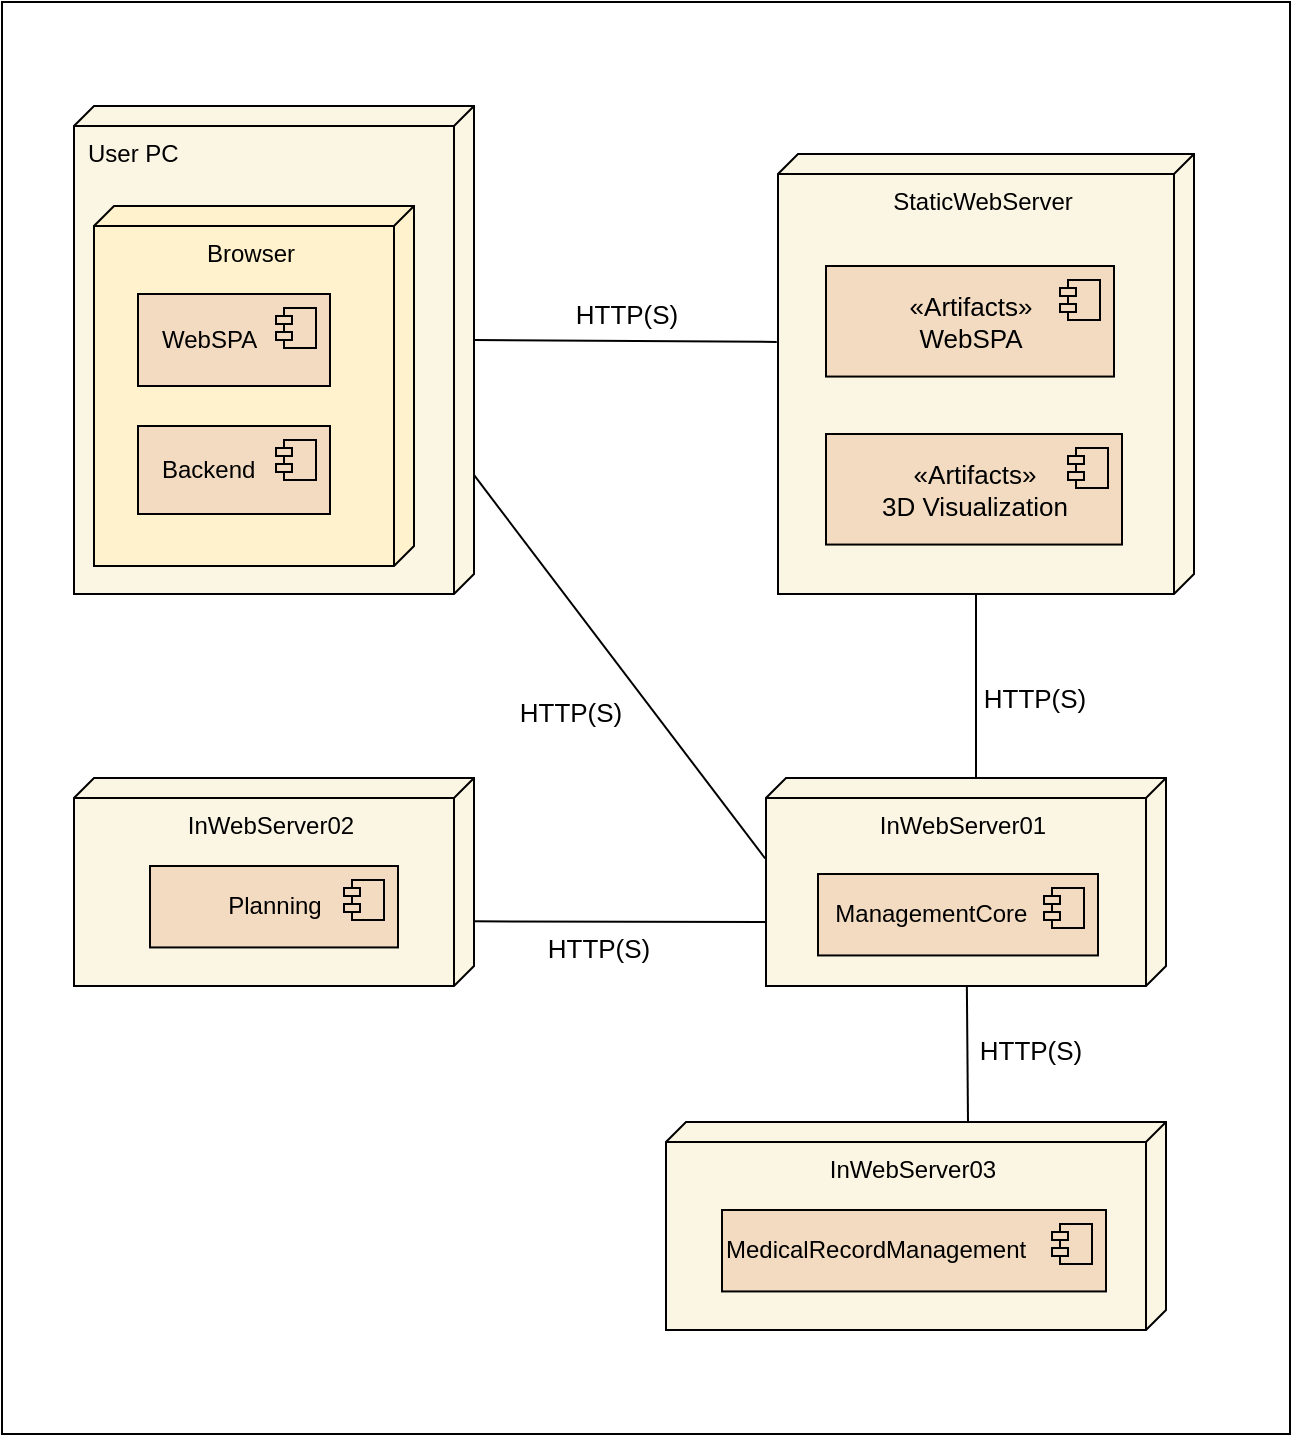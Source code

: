 <mxfile>
    <diagram id="2KhIsbDiPvBkP_OM17Oy" name="Page-1">
        <mxGraphModel dx="1658" dy="931" grid="1" gridSize="4" guides="1" tooltips="1" connect="1" arrows="1" fold="1" page="1" pageScale="1" pageWidth="850" pageHeight="1100" background="#FFFFFF" math="0" shadow="0">
            <root>
                <mxCell id="0"/>
                <mxCell id="1" parent="0"/>
                <mxCell id="121" value="" style="html=1;labelBackgroundColor=none;labelBorderColor=none;fillColor=none;whiteSpace=wrap;" parent="1" vertex="1">
                    <mxGeometry x="92" y="340" width="644" height="716" as="geometry"/>
                </mxCell>
                <mxCell id="113" style="edgeStyle=none;html=1;exitX=0.753;exitY=0.003;exitDx=0;exitDy=0;exitPerimeter=0;entryX=0.387;entryY=1.002;entryDx=0;entryDy=0;entryPerimeter=0;fontSize=13;fontColor=#000000;endArrow=none;endFill=0;strokeColor=#000000;" parent="1" source="90" target="96" edge="1">
                    <mxGeometry relative="1" as="geometry"/>
                </mxCell>
                <mxCell id="114" value="HTTP(S)" style="edgeLabel;html=1;align=center;verticalAlign=middle;resizable=0;points=[];fontSize=13;fontColor=#000000;labelBackgroundColor=none;rotation=0;" parent="113" vertex="1" connectable="0">
                    <mxGeometry x="0.117" relative="1" as="geometry">
                        <mxPoint x="-33" y="12" as="offset"/>
                    </mxGeometry>
                </mxCell>
                <mxCell id="115" value="HTTP(S)" style="edgeStyle=none;html=1;exitX=0;exitY=0;exitDx=117;exitDy=0;exitPerimeter=0;entryX=0.427;entryY=1.003;entryDx=0;entryDy=0;entryPerimeter=0;strokeColor=#000000;fontSize=13;fontColor=#000000;endArrow=none;endFill=0;labelBackgroundColor=none;" parent="1" source="90" target="108" edge="1">
                    <mxGeometry x="0.003" y="13" relative="1" as="geometry">
                        <mxPoint as="offset"/>
                    </mxGeometry>
                </mxCell>
                <mxCell id="90" value="User PC" style="verticalAlign=top;align=left;shape=cube;size=10;direction=south;fontStyle=0;html=1;boundedLbl=1;spacingLeft=5;fillColor=#FBF6E4;strokeColor=#000000;fontColor=#000000;" parent="1" vertex="1">
                    <mxGeometry x="128" y="392" width="200" height="244" as="geometry"/>
                </mxCell>
                <mxCell id="91" value="Browser" style="verticalAlign=top;align=center;shape=cube;size=10;direction=south;html=1;boundedLbl=1;spacingLeft=5;fontColor=#000000;fillColor=#FFF2CC;strokeColor=#000000;" parent="90" vertex="1">
                    <mxGeometry width="160" height="180" relative="1" as="geometry">
                        <mxPoint x="10" y="50" as="offset"/>
                    </mxGeometry>
                </mxCell>
                <mxCell id="92" value="&amp;nbsp; &amp;nbsp;WebSPA" style="html=1;dropTarget=0;fillColor=#f2dbc0;strokeColor=#000000;fontColor=#000000;verticalAlign=middle;align=left;" parent="90" vertex="1">
                    <mxGeometry x="32" y="94" width="96" height="46" as="geometry"/>
                </mxCell>
                <mxCell id="93" value="" style="shape=module;jettyWidth=8;jettyHeight=4;fillColor=#f2dbc0;strokeColor=#000000;" parent="92" vertex="1">
                    <mxGeometry x="1" width="20" height="20" relative="1" as="geometry">
                        <mxPoint x="-27" y="7" as="offset"/>
                    </mxGeometry>
                </mxCell>
                <mxCell id="94" value="&amp;nbsp; &amp;nbsp;Backend" style="html=1;dropTarget=0;fillColor=#f2dbc0;strokeColor=#000000;fontColor=#000000;verticalAlign=middle;align=left;" parent="90" vertex="1">
                    <mxGeometry x="32" y="160" width="96" height="44" as="geometry"/>
                </mxCell>
                <mxCell id="95" value="" style="shape=module;jettyWidth=8;jettyHeight=4;fillColor=#f2dbc0;strokeColor=#000000;" parent="94" vertex="1">
                    <mxGeometry x="1" width="20" height="20" relative="1" as="geometry">
                        <mxPoint x="-27" y="7" as="offset"/>
                    </mxGeometry>
                </mxCell>
                <mxCell id="117" style="edgeStyle=none;html=1;exitX=0.692;exitY=0.999;exitDx=0;exitDy=0;exitPerimeter=0;entryX=0.689;entryY=0.003;entryDx=0;entryDy=0;entryPerimeter=0;labelBackgroundColor=none;strokeColor=#000000;fontSize=13;fontColor=#000000;endArrow=none;endFill=0;" parent="1" source="96" target="102" edge="1">
                    <mxGeometry relative="1" as="geometry"/>
                </mxCell>
                <mxCell id="118" value="HTTP(S)" style="edgeLabel;html=1;align=center;verticalAlign=middle;resizable=0;points=[];fontSize=13;fontColor=#000000;labelBackgroundColor=none;" parent="117" vertex="1" connectable="0">
                    <mxGeometry x="0.229" y="-2" relative="1" as="geometry">
                        <mxPoint x="6" y="15" as="offset"/>
                    </mxGeometry>
                </mxCell>
                <mxCell id="125" style="edgeStyle=none;html=1;strokeColor=#000000;endArrow=none;endFill=0;entryX=-0.002;entryY=0.396;entryDx=0;entryDy=0;entryPerimeter=0;" edge="1" parent="1" source="96" target="122">
                    <mxGeometry relative="1" as="geometry">
                        <mxPoint x="574" y="896" as="targetPoint"/>
                    </mxGeometry>
                </mxCell>
                <mxCell id="96" value="InWebServer01" style="verticalAlign=top;align=center;shape=cube;size=10;direction=south;fontStyle=0;html=1;boundedLbl=1;spacingLeft=5;fillColor=#FBF6E4;strokeColor=#000000;fontColor=#000000;" parent="1" vertex="1">
                    <mxGeometry x="474" y="728" width="200" height="104" as="geometry"/>
                </mxCell>
                <mxCell id="98" value="&amp;nbsp; ManagementCore" style="html=1;dropTarget=0;fillColor=#f2dbc0;strokeColor=#000000;fontColor=#000000;verticalAlign=middle;align=left;" parent="1" vertex="1">
                    <mxGeometry x="500" y="776.003" width="140" height="40.721" as="geometry"/>
                </mxCell>
                <mxCell id="99" value="" style="shape=module;jettyWidth=8;jettyHeight=4;fillColor=#f2dbc0;strokeColor=#000000;" parent="98" vertex="1">
                    <mxGeometry x="1" width="20" height="20" relative="1" as="geometry">
                        <mxPoint x="-27" y="7" as="offset"/>
                    </mxGeometry>
                </mxCell>
                <mxCell id="102" value="InWebServer02" style="verticalAlign=top;align=center;shape=cube;size=10;direction=south;fontStyle=0;html=1;boundedLbl=1;spacingLeft=5;fillColor=#FBF6E4;strokeColor=#000000;fontColor=#000000;" parent="1" vertex="1">
                    <mxGeometry x="128" y="728" width="200" height="104" as="geometry"/>
                </mxCell>
                <mxCell id="103" value="Planning" style="html=1;dropTarget=0;fillColor=#f2dbc0;strokeColor=#000000;fontColor=#000000;verticalAlign=middle;align=center;" parent="1" vertex="1">
                    <mxGeometry x="166" y="772" width="124" height="40.72" as="geometry"/>
                </mxCell>
                <mxCell id="104" value="" style="shape=module;jettyWidth=8;jettyHeight=4;fillColor=#f2dbc0;strokeColor=#000000;" parent="103" vertex="1">
                    <mxGeometry x="1" width="20" height="20" relative="1" as="geometry">
                        <mxPoint x="-27" y="7" as="offset"/>
                    </mxGeometry>
                </mxCell>
                <mxCell id="119" style="edgeStyle=none;html=1;exitX=0;exitY=0;exitDx=220;exitDy=109.0;exitPerimeter=0;entryX=0;entryY=0;entryDx=0;entryDy=95;entryPerimeter=0;labelBackgroundColor=none;strokeColor=#000000;fontSize=13;fontColor=#000000;endArrow=none;endFill=0;" parent="1" source="108" target="96" edge="1">
                    <mxGeometry relative="1" as="geometry"/>
                </mxCell>
                <mxCell id="120" value="HTTP(S)" style="edgeLabel;html=1;align=center;verticalAlign=middle;resizable=0;points=[];fontSize=13;fontColor=#000000;labelBackgroundColor=none;" parent="119" vertex="1" connectable="0">
                    <mxGeometry x="0.274" relative="1" as="geometry">
                        <mxPoint x="29" y="-7" as="offset"/>
                    </mxGeometry>
                </mxCell>
                <mxCell id="108" value="StaticWebServer" style="verticalAlign=top;align=center;shape=cube;size=10;direction=south;fontStyle=0;html=1;boundedLbl=1;spacingLeft=5;fillColor=#FBF6E4;strokeColor=#000000;fontColor=#000000;" parent="1" vertex="1">
                    <mxGeometry x="480" y="416" width="208" height="220" as="geometry"/>
                </mxCell>
                <mxCell id="109" value="«Artifacts»&lt;br style=&quot;font-size: 13px;&quot;&gt;&lt;div style=&quot;font-size: 13px;&quot;&gt;&lt;span style=&quot;background-color: initial; font-size: 13px;&quot;&gt;WebSPA&lt;/span&gt;&lt;/div&gt;" style="html=1;dropTarget=0;fillColor=#f2dbc0;strokeColor=#000000;fontColor=#000000;verticalAlign=middle;align=center;fontSize=13;" parent="1" vertex="1">
                    <mxGeometry x="504" y="472" width="144" height="55.28" as="geometry"/>
                </mxCell>
                <mxCell id="110" value="" style="shape=module;jettyWidth=8;jettyHeight=4;fillColor=#f2dbc0;strokeColor=#000000;" parent="109" vertex="1">
                    <mxGeometry x="1" width="20" height="20" relative="1" as="geometry">
                        <mxPoint x="-27" y="7" as="offset"/>
                    </mxGeometry>
                </mxCell>
                <mxCell id="111" value="«Artifacts»&lt;br style=&quot;font-size: 13px;&quot;&gt;&lt;div style=&quot;font-size: 13px;&quot;&gt;3D Visualization&lt;/div&gt;" style="html=1;dropTarget=0;fillColor=#f2dbc0;strokeColor=#000000;fontColor=#000000;verticalAlign=middle;align=center;fontSize=13;" parent="1" vertex="1">
                    <mxGeometry x="504" y="556" width="148" height="55.28" as="geometry"/>
                </mxCell>
                <mxCell id="112" value="" style="shape=module;jettyWidth=8;jettyHeight=4;fillColor=#f2dbc0;strokeColor=#000000;" parent="111" vertex="1">
                    <mxGeometry x="1" width="20" height="20" relative="1" as="geometry">
                        <mxPoint x="-27" y="7" as="offset"/>
                    </mxGeometry>
                </mxCell>
                <mxCell id="122" value="InWebServer03&lt;br&gt;" style="verticalAlign=top;align=center;shape=cube;size=10;direction=south;fontStyle=0;html=1;boundedLbl=1;spacingLeft=5;fillColor=#FBF6E4;strokeColor=#000000;fontColor=#000000;" vertex="1" parent="1">
                    <mxGeometry x="424" y="900" width="250" height="104" as="geometry"/>
                </mxCell>
                <mxCell id="123" value="MedicalRecordManagement" style="html=1;dropTarget=0;fillColor=#f2dbc0;strokeColor=#000000;fontColor=#000000;verticalAlign=middle;align=left;" vertex="1" parent="1">
                    <mxGeometry x="452" y="944" width="192" height="40.72" as="geometry"/>
                </mxCell>
                <mxCell id="124" value="" style="shape=module;jettyWidth=8;jettyHeight=4;fillColor=#f2dbc0;strokeColor=#000000;" vertex="1" parent="123">
                    <mxGeometry x="1" width="20" height="20" relative="1" as="geometry">
                        <mxPoint x="-27" y="7" as="offset"/>
                    </mxGeometry>
                </mxCell>
                <mxCell id="126" value="HTTP(S)" style="edgeLabel;html=1;align=center;verticalAlign=middle;resizable=0;points=[];fontSize=13;fontColor=#000000;labelBackgroundColor=none;" vertex="1" connectable="0" parent="1">
                    <mxGeometry x="424.004" y="816.727" as="geometry">
                        <mxPoint x="182" y="47" as="offset"/>
                    </mxGeometry>
                </mxCell>
            </root>
        </mxGraphModel>
    </diagram>
</mxfile>
